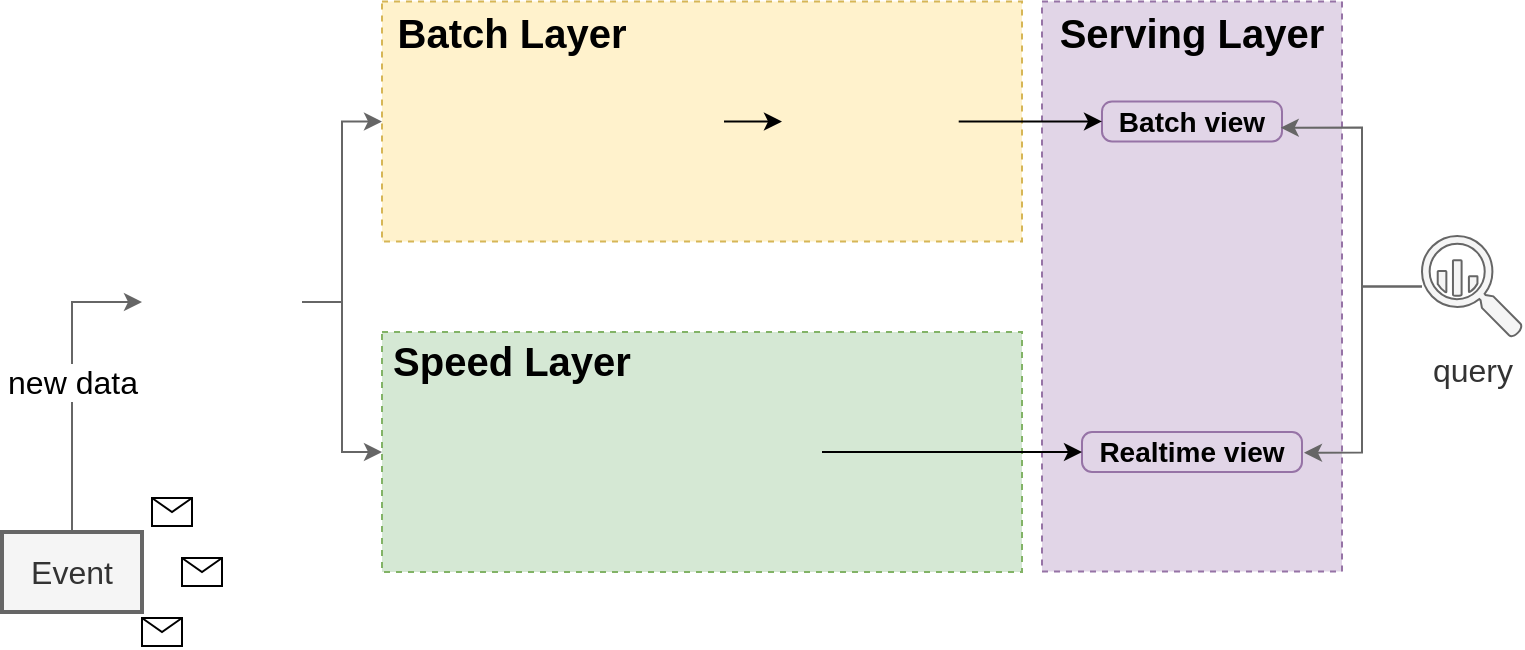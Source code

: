 <mxfile version="21.6.5" type="device">
  <diagram name="Seite-1" id="Z_nCeVgfq2FUw9Kf3NpC">
    <mxGraphModel dx="1634" dy="955" grid="1" gridSize="10" guides="1" tooltips="1" connect="1" arrows="1" fold="1" page="1" pageScale="1" pageWidth="827" pageHeight="1169" math="0" shadow="0">
      <root>
        <mxCell id="0" />
        <mxCell id="1" parent="0" />
        <mxCell id="nLQ7VHGvLJqwe3LOVIPI-51" value="" style="rounded=0;whiteSpace=wrap;html=1;fillColor=#e1d5e7;dashed=1;strokeColor=#9673a6;" parent="1" vertex="1">
          <mxGeometry x="540" y="144.74" width="150" height="285" as="geometry" />
        </mxCell>
        <mxCell id="nLQ7VHGvLJqwe3LOVIPI-42" value="" style="rounded=0;whiteSpace=wrap;html=1;fillColor=#fff2cc;dashed=1;strokeColor=#d6b656;" parent="1" vertex="1">
          <mxGeometry x="210" y="144.74" width="320" height="120" as="geometry" />
        </mxCell>
        <mxCell id="nLQ7VHGvLJqwe3LOVIPI-45" value="" style="rounded=0;whiteSpace=wrap;html=1;fillColor=#d5e8d4;dashed=1;strokeColor=#82b366;" parent="1" vertex="1">
          <mxGeometry x="210" y="310" width="320" height="120" as="geometry" />
        </mxCell>
        <mxCell id="nLQ7VHGvLJqwe3LOVIPI-43" value="&lt;font style=&quot;font-size: 16px;&quot;&gt;new data&lt;/font&gt;" style="edgeStyle=orthogonalEdgeStyle;rounded=0;orthogonalLoop=1;jettySize=auto;html=1;entryX=0;entryY=0.5;entryDx=0;entryDy=0;fillColor=#f5f5f5;strokeColor=#666666;" parent="1" source="nLQ7VHGvLJqwe3LOVIPI-37" target="8IgjSMzF_6gC03VmX9zu-13" edge="1">
          <mxGeometry relative="1" as="geometry">
            <mxPoint x="80" y="290" as="targetPoint" />
          </mxGeometry>
        </mxCell>
        <mxCell id="nLQ7VHGvLJqwe3LOVIPI-37" value="&lt;font style=&quot;font-size: 16px;&quot;&gt;Event&lt;/font&gt;" style="rounded=0;whiteSpace=wrap;html=1;strokeWidth=2;fillColor=#f5f5f5;fontColor=#333333;strokeColor=#666666;" parent="1" vertex="1">
          <mxGeometry x="20" y="410" width="70" height="40" as="geometry" />
        </mxCell>
        <mxCell id="nLQ7VHGvLJqwe3LOVIPI-44" style="edgeStyle=orthogonalEdgeStyle;rounded=0;orthogonalLoop=1;jettySize=auto;html=1;entryX=0;entryY=0.5;entryDx=0;entryDy=0;fillColor=#f5f5f5;strokeColor=#666666;exitX=1;exitY=0.5;exitDx=0;exitDy=0;" parent="1" source="8IgjSMzF_6gC03VmX9zu-13" target="nLQ7VHGvLJqwe3LOVIPI-42" edge="1">
          <mxGeometry relative="1" as="geometry">
            <mxPoint x="140" y="290" as="sourcePoint" />
          </mxGeometry>
        </mxCell>
        <mxCell id="nLQ7VHGvLJqwe3LOVIPI-50" style="edgeStyle=orthogonalEdgeStyle;rounded=0;orthogonalLoop=1;jettySize=auto;html=1;fillColor=#f5f5f5;strokeColor=#666666;exitX=1;exitY=0.5;exitDx=0;exitDy=0;" parent="1" source="8IgjSMzF_6gC03VmX9zu-13" target="nLQ7VHGvLJqwe3LOVIPI-45" edge="1">
          <mxGeometry relative="1" as="geometry">
            <mxPoint x="140" y="290" as="sourcePoint" />
          </mxGeometry>
        </mxCell>
        <mxCell id="nLQ7VHGvLJqwe3LOVIPI-49" value="Batch view" style="html=1;shadow=0;dashed=0;shape=mxgraph.bootstrap.rrect;rSize=5;strokeColor=#9673a6;strokeWidth=1;fillColor=#e1d5e7;whiteSpace=wrap;align=center;verticalAlign=middle;spacingLeft=0;fontStyle=1;fontSize=14;spacing=5;" parent="1" vertex="1">
          <mxGeometry x="570" y="194.74" width="90" height="20" as="geometry" />
        </mxCell>
        <mxCell id="nLQ7VHGvLJqwe3LOVIPI-53" value="Realtime view" style="html=1;shadow=0;dashed=0;shape=mxgraph.bootstrap.rrect;rSize=5;strokeColor=#9673a6;strokeWidth=1;fillColor=#e1d5e7;whiteSpace=wrap;align=center;verticalAlign=middle;spacingLeft=0;fontStyle=1;fontSize=14;spacing=5;" parent="1" vertex="1">
          <mxGeometry x="560" y="360" width="110" height="20" as="geometry" />
        </mxCell>
        <mxCell id="RQwnNZ5VVYTwwBVM6K0q-27" style="edgeStyle=orthogonalEdgeStyle;rounded=0;orthogonalLoop=1;jettySize=auto;html=1;entryX=0.993;entryY=0.655;entryDx=0;entryDy=0;fillColor=#f5f5f5;strokeColor=#666666;entryPerimeter=0;" parent="1" source="RQwnNZ5VVYTwwBVM6K0q-25" target="nLQ7VHGvLJqwe3LOVIPI-49" edge="1">
          <mxGeometry relative="1" as="geometry">
            <Array as="points">
              <mxPoint x="700" y="287" />
              <mxPoint x="700" y="208" />
            </Array>
          </mxGeometry>
        </mxCell>
        <mxCell id="RQwnNZ5VVYTwwBVM6K0q-28" style="edgeStyle=orthogonalEdgeStyle;rounded=0;orthogonalLoop=1;jettySize=auto;html=1;fillColor=#f5f5f5;strokeColor=#666666;entryX=1.009;entryY=0.517;entryDx=0;entryDy=0;entryPerimeter=0;" parent="1" source="RQwnNZ5VVYTwwBVM6K0q-25" target="nLQ7VHGvLJqwe3LOVIPI-53" edge="1">
          <mxGeometry relative="1" as="geometry" />
        </mxCell>
        <mxCell id="RQwnNZ5VVYTwwBVM6K0q-25" value="&lt;font style=&quot;font-size: 16px;&quot;&gt;query&lt;/font&gt;" style="sketch=0;html=1;aspect=fixed;strokeColor=#666666;shadow=0;fillColor=#f5f5f5;verticalAlign=top;labelPosition=center;verticalLabelPosition=bottom;shape=mxgraph.gcp2.big_query;fontColor=#333333;" parent="1" vertex="1">
          <mxGeometry x="730" y="261.98" width="50" height="50.52" as="geometry" />
        </mxCell>
        <mxCell id="RQwnNZ5VVYTwwBVM6K0q-33" value="" style="group" parent="1" vertex="1" connectable="0">
          <mxGeometry x="90" y="393.01" width="80" height="74" as="geometry" />
        </mxCell>
        <mxCell id="nLQ7VHGvLJqwe3LOVIPI-30" value="" style="shape=message;html=1;outlineConnect=0;strokeWidth=1;" parent="RQwnNZ5VVYTwwBVM6K0q-33" vertex="1">
          <mxGeometry y="60" width="20" height="14" as="geometry" />
        </mxCell>
        <mxCell id="nLQ7VHGvLJqwe3LOVIPI-33" value="" style="shape=message;html=1;outlineConnect=0;strokeWidth=1;" parent="RQwnNZ5VVYTwwBVM6K0q-33" vertex="1">
          <mxGeometry x="5" width="20" height="14" as="geometry" />
        </mxCell>
        <mxCell id="RQwnNZ5VVYTwwBVM6K0q-32" value="" style="shape=message;html=1;outlineConnect=0;strokeWidth=1;" parent="RQwnNZ5VVYTwwBVM6K0q-33" vertex="1">
          <mxGeometry x="20" y="30" width="20" height="14" as="geometry" />
        </mxCell>
        <mxCell id="8IgjSMzF_6gC03VmX9zu-1" value="&lt;font style=&quot;font-size: 20px;&quot;&gt;&lt;b&gt;Batch Layer&lt;/b&gt;&lt;/font&gt;" style="text;html=1;strokeColor=none;fillColor=none;align=center;verticalAlign=middle;whiteSpace=wrap;rounded=0;" parent="1" vertex="1">
          <mxGeometry x="210" y="144.74" width="130" height="30" as="geometry" />
        </mxCell>
        <mxCell id="8IgjSMzF_6gC03VmX9zu-3" value="&lt;font style=&quot;font-size: 20px;&quot;&gt;&lt;b&gt;Speed Layer&lt;/b&gt;&lt;/font&gt;" style="text;html=1;strokeColor=none;fillColor=none;align=center;verticalAlign=middle;whiteSpace=wrap;rounded=0;" parent="1" vertex="1">
          <mxGeometry x="210" y="308.8" width="130" height="30" as="geometry" />
        </mxCell>
        <mxCell id="8IgjSMzF_6gC03VmX9zu-4" value="&lt;font style=&quot;font-size: 20px;&quot;&gt;&lt;b&gt;Serving Layer&lt;/b&gt;&lt;/font&gt;" style="text;html=1;strokeColor=none;fillColor=none;align=center;verticalAlign=middle;whiteSpace=wrap;rounded=0;" parent="1" vertex="1">
          <mxGeometry x="540" y="144.74" width="150" height="30" as="geometry" />
        </mxCell>
        <mxCell id="8IgjSMzF_6gC03VmX9zu-17" style="edgeStyle=orthogonalEdgeStyle;rounded=0;orthogonalLoop=1;jettySize=auto;html=1;" parent="1" source="8IgjSMzF_6gC03VmX9zu-8" target="8IgjSMzF_6gC03VmX9zu-14" edge="1">
          <mxGeometry relative="1" as="geometry" />
        </mxCell>
        <mxCell id="8IgjSMzF_6gC03VmX9zu-8" value="" style="shape=image;verticalLabelPosition=bottom;labelBackgroundColor=default;verticalAlign=top;aspect=fixed;imageAspect=0;image=https://www.apache.org/logos/res/hadoop/hadoop.png;" parent="1" vertex="1">
          <mxGeometry x="230" y="185.11" width="151" height="39.26" as="geometry" />
        </mxCell>
        <mxCell id="8IgjSMzF_6gC03VmX9zu-19" style="edgeStyle=orthogonalEdgeStyle;rounded=0;orthogonalLoop=1;jettySize=auto;html=1;" parent="1" source="8IgjSMzF_6gC03VmX9zu-9" target="nLQ7VHGvLJqwe3LOVIPI-53" edge="1">
          <mxGeometry relative="1" as="geometry" />
        </mxCell>
        <mxCell id="8IgjSMzF_6gC03VmX9zu-9" value="" style="shape=image;verticalLabelPosition=bottom;labelBackgroundColor=default;verticalAlign=top;aspect=fixed;imageAspect=0;image=https://www.apache.org/logos/res/spark/spark.png;" parent="1" vertex="1">
          <mxGeometry x="310" y="338.8" width="120" height="62.4" as="geometry" />
        </mxCell>
        <mxCell id="8IgjSMzF_6gC03VmX9zu-11" value="" style="shape=image;verticalLabelPosition=bottom;labelBackgroundColor=default;verticalAlign=top;aspect=fixed;imageAspect=0;image=https://www.apache.org/logos/res/cassandra/cassandra-1.png;" parent="1" vertex="1">
          <mxGeometry x="570" y="257.02" width="90" height="60.45" as="geometry" />
        </mxCell>
        <mxCell id="8IgjSMzF_6gC03VmX9zu-13" value="" style="shape=image;verticalLabelPosition=bottom;labelBackgroundColor=default;verticalAlign=top;aspect=fixed;imageAspect=0;image=https://www.apache.org/logos/res/kafka/kafka.png;" parent="1" vertex="1">
          <mxGeometry x="90" y="275" width="80" height="40" as="geometry" />
        </mxCell>
        <mxCell id="8IgjSMzF_6gC03VmX9zu-18" style="edgeStyle=orthogonalEdgeStyle;rounded=0;orthogonalLoop=1;jettySize=auto;html=1;" parent="1" source="8IgjSMzF_6gC03VmX9zu-14" target="nLQ7VHGvLJqwe3LOVIPI-49" edge="1">
          <mxGeometry relative="1" as="geometry" />
        </mxCell>
        <mxCell id="8IgjSMzF_6gC03VmX9zu-14" value="" style="shape=image;verticalLabelPosition=bottom;labelBackgroundColor=default;verticalAlign=top;aspect=fixed;imageAspect=0;image=https://www.apache.org/logos/res/spark/spark.png;" parent="1" vertex="1">
          <mxGeometry x="410" y="181.77" width="88.35" height="45.94" as="geometry" />
        </mxCell>
      </root>
    </mxGraphModel>
  </diagram>
</mxfile>
